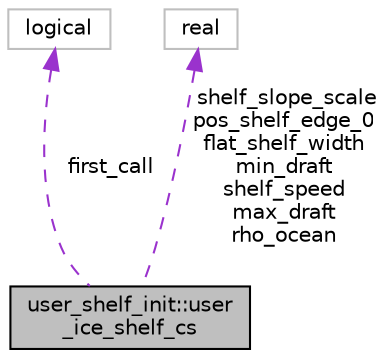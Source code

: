 digraph "user_shelf_init::user_ice_shelf_cs"
{
 // INTERACTIVE_SVG=YES
 // LATEX_PDF_SIZE
  edge [fontname="Helvetica",fontsize="10",labelfontname="Helvetica",labelfontsize="10"];
  node [fontname="Helvetica",fontsize="10",shape=record];
  Node1 [label="user_shelf_init::user\l_ice_shelf_cs",height=0.2,width=0.4,color="black", fillcolor="grey75", style="filled", fontcolor="black",tooltip="The control structure for the user_ice_shelf module."];
  Node2 -> Node1 [dir="back",color="darkorchid3",fontsize="10",style="dashed",label=" first_call" ,fontname="Helvetica"];
  Node2 [label="logical",height=0.2,width=0.4,color="grey75", fillcolor="white", style="filled",tooltip=" "];
  Node3 -> Node1 [dir="back",color="darkorchid3",fontsize="10",style="dashed",label=" shelf_slope_scale\npos_shelf_edge_0\nflat_shelf_width\nmin_draft\nshelf_speed\nmax_draft\nrho_ocean" ,fontname="Helvetica"];
  Node3 [label="real",height=0.2,width=0.4,color="grey75", fillcolor="white", style="filled",tooltip=" "];
}
